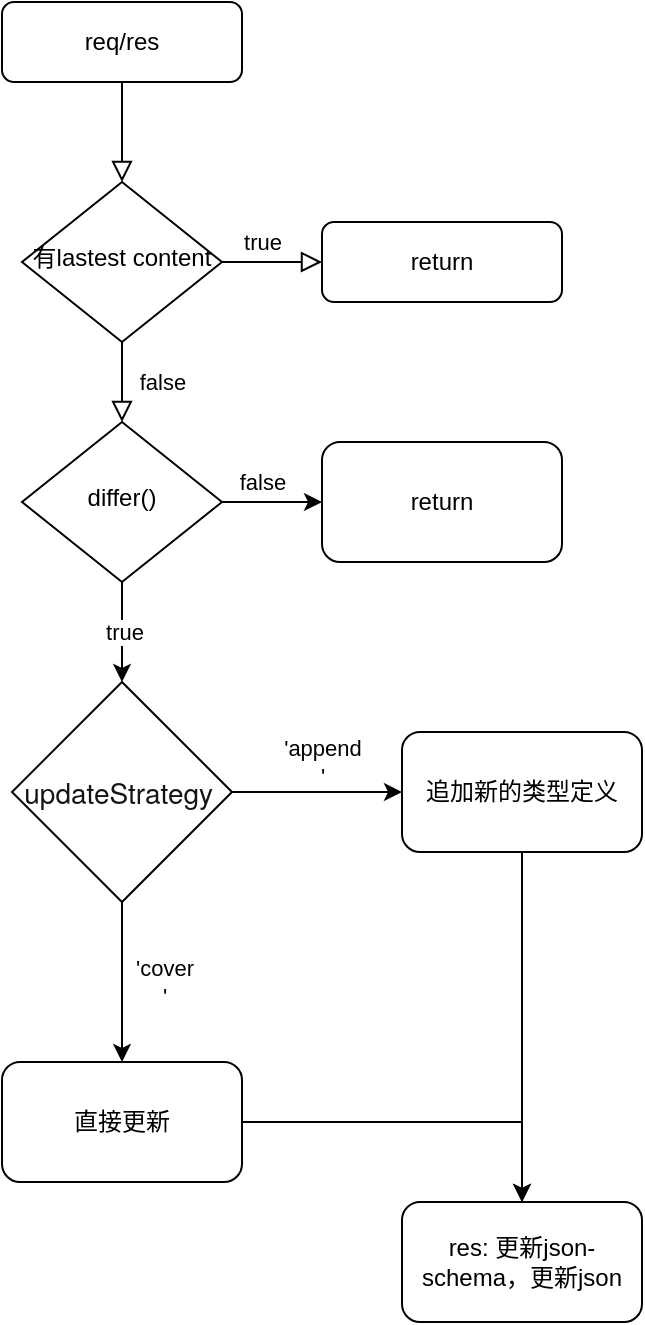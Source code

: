 <mxfile version="14.7.7" type="device"><diagram id="C5RBs43oDa-KdzZeNtuy" name="Page-1"><mxGraphModel dx="1170" dy="1131" grid="1" gridSize="10" guides="1" tooltips="1" connect="1" arrows="1" fold="1" page="1" pageScale="1" pageWidth="827" pageHeight="1169" math="0" shadow="0"><root><mxCell id="WIyWlLk6GJQsqaUBKTNV-0"/><mxCell id="WIyWlLk6GJQsqaUBKTNV-1" parent="WIyWlLk6GJQsqaUBKTNV-0"/><mxCell id="WIyWlLk6GJQsqaUBKTNV-2" value="" style="rounded=0;html=1;jettySize=auto;orthogonalLoop=1;fontSize=11;endArrow=block;endFill=0;endSize=8;strokeWidth=1;shadow=0;labelBackgroundColor=none;edgeStyle=orthogonalEdgeStyle;" parent="WIyWlLk6GJQsqaUBKTNV-1" source="WIyWlLk6GJQsqaUBKTNV-3" target="WIyWlLk6GJQsqaUBKTNV-6" edge="1"><mxGeometry relative="1" as="geometry"/></mxCell><mxCell id="WIyWlLk6GJQsqaUBKTNV-3" value="req/res" style="rounded=1;whiteSpace=wrap;html=1;fontSize=12;glass=0;strokeWidth=1;shadow=0;" parent="WIyWlLk6GJQsqaUBKTNV-1" vertex="1"><mxGeometry x="160" y="80" width="120" height="40" as="geometry"/></mxCell><mxCell id="WIyWlLk6GJQsqaUBKTNV-4" value="false" style="rounded=0;html=1;jettySize=auto;orthogonalLoop=1;fontSize=11;endArrow=block;endFill=0;endSize=8;strokeWidth=1;shadow=0;labelBackgroundColor=none;edgeStyle=orthogonalEdgeStyle;" parent="WIyWlLk6GJQsqaUBKTNV-1" source="WIyWlLk6GJQsqaUBKTNV-6" target="WIyWlLk6GJQsqaUBKTNV-10" edge="1"><mxGeometry y="20" relative="1" as="geometry"><mxPoint as="offset"/></mxGeometry></mxCell><mxCell id="WIyWlLk6GJQsqaUBKTNV-5" value="true" style="edgeStyle=orthogonalEdgeStyle;rounded=0;html=1;jettySize=auto;orthogonalLoop=1;fontSize=11;endArrow=block;endFill=0;endSize=8;strokeWidth=1;shadow=0;labelBackgroundColor=none;" parent="WIyWlLk6GJQsqaUBKTNV-1" source="WIyWlLk6GJQsqaUBKTNV-6" target="WIyWlLk6GJQsqaUBKTNV-7" edge="1"><mxGeometry x="-0.2" y="10" relative="1" as="geometry"><mxPoint as="offset"/></mxGeometry></mxCell><mxCell id="WIyWlLk6GJQsqaUBKTNV-6" value="有lastest content" style="rhombus;whiteSpace=wrap;html=1;shadow=0;fontFamily=Helvetica;fontSize=12;align=center;strokeWidth=1;spacing=6;spacingTop=-4;" parent="WIyWlLk6GJQsqaUBKTNV-1" vertex="1"><mxGeometry x="170" y="170" width="100" height="80" as="geometry"/></mxCell><mxCell id="WIyWlLk6GJQsqaUBKTNV-7" value="return" style="rounded=1;whiteSpace=wrap;html=1;fontSize=12;glass=0;strokeWidth=1;shadow=0;" parent="WIyWlLk6GJQsqaUBKTNV-1" vertex="1"><mxGeometry x="320" y="190" width="120" height="40" as="geometry"/></mxCell><mxCell id="jrhbLB4whIHCvCe0mVBf-1" value="true" style="edgeStyle=orthogonalEdgeStyle;rounded=0;orthogonalLoop=1;jettySize=auto;html=1;" edge="1" parent="WIyWlLk6GJQsqaUBKTNV-1" source="WIyWlLk6GJQsqaUBKTNV-10"><mxGeometry relative="1" as="geometry"><mxPoint x="220" y="420" as="targetPoint"/></mxGeometry></mxCell><mxCell id="jrhbLB4whIHCvCe0mVBf-3" value="false" style="edgeStyle=orthogonalEdgeStyle;rounded=0;orthogonalLoop=1;jettySize=auto;html=1;" edge="1" parent="WIyWlLk6GJQsqaUBKTNV-1" source="WIyWlLk6GJQsqaUBKTNV-10"><mxGeometry x="-0.2" y="10" relative="1" as="geometry"><mxPoint x="320" y="330" as="targetPoint"/><mxPoint as="offset"/></mxGeometry></mxCell><mxCell id="WIyWlLk6GJQsqaUBKTNV-10" value="differ()" style="rhombus;whiteSpace=wrap;html=1;shadow=0;fontFamily=Helvetica;fontSize=12;align=center;strokeWidth=1;spacing=6;spacingTop=-4;" parent="WIyWlLk6GJQsqaUBKTNV-1" vertex="1"><mxGeometry x="170" y="290" width="100" height="80" as="geometry"/></mxCell><mxCell id="jrhbLB4whIHCvCe0mVBf-7" value="'append&lt;br&gt;'" style="edgeStyle=orthogonalEdgeStyle;rounded=0;orthogonalLoop=1;jettySize=auto;html=1;" edge="1" parent="WIyWlLk6GJQsqaUBKTNV-1" source="jrhbLB4whIHCvCe0mVBf-5"><mxGeometry x="0.059" y="15" relative="1" as="geometry"><mxPoint x="360" y="475" as="targetPoint"/><mxPoint as="offset"/></mxGeometry></mxCell><mxCell id="jrhbLB4whIHCvCe0mVBf-9" value="" style="edgeStyle=orthogonalEdgeStyle;rounded=0;orthogonalLoop=1;jettySize=auto;html=1;" edge="1" parent="WIyWlLk6GJQsqaUBKTNV-1" source="jrhbLB4whIHCvCe0mVBf-5"><mxGeometry relative="1" as="geometry"><mxPoint x="220" y="610" as="targetPoint"/></mxGeometry></mxCell><mxCell id="jrhbLB4whIHCvCe0mVBf-10" value="'cover&lt;br&gt;'" style="edgeLabel;html=1;align=center;verticalAlign=middle;resizable=0;points=[];" vertex="1" connectable="0" parent="jrhbLB4whIHCvCe0mVBf-9"><mxGeometry x="0.048" y="2" relative="1" as="geometry"><mxPoint x="18" y="-2" as="offset"/></mxGeometry></mxCell><mxCell id="jrhbLB4whIHCvCe0mVBf-5" value="&lt;span style=&quot;color: rgb(18 , 20 , 22) ; font-family: &amp;#34;helvetica neue&amp;#34; ; font-size: 14px&quot;&gt;updateStrategy&lt;/span&gt;&lt;span&gt;&amp;nbsp;&lt;/span&gt;" style="rhombus;whiteSpace=wrap;html=1;" vertex="1" parent="WIyWlLk6GJQsqaUBKTNV-1"><mxGeometry x="165" y="420" width="110" height="110" as="geometry"/></mxCell><mxCell id="jrhbLB4whIHCvCe0mVBf-18" value="" style="edgeStyle=orthogonalEdgeStyle;rounded=0;orthogonalLoop=1;jettySize=auto;html=1;" edge="1" parent="WIyWlLk6GJQsqaUBKTNV-1" source="jrhbLB4whIHCvCe0mVBf-13" target="jrhbLB4whIHCvCe0mVBf-17"><mxGeometry relative="1" as="geometry"/></mxCell><mxCell id="jrhbLB4whIHCvCe0mVBf-13" value="&lt;span style=&quot;font-family: &amp;#34;helvetica&amp;#34;&quot;&gt;追加新的类型定义&lt;/span&gt;" style="rounded=1;whiteSpace=wrap;html=1;" vertex="1" parent="WIyWlLk6GJQsqaUBKTNV-1"><mxGeometry x="360" y="445" width="120" height="60" as="geometry"/></mxCell><mxCell id="jrhbLB4whIHCvCe0mVBf-14" value="&lt;span&gt;return&lt;/span&gt;" style="rounded=1;whiteSpace=wrap;html=1;" vertex="1" parent="WIyWlLk6GJQsqaUBKTNV-1"><mxGeometry x="320" y="300" width="120" height="60" as="geometry"/></mxCell><mxCell id="jrhbLB4whIHCvCe0mVBf-19" value="" style="edgeStyle=orthogonalEdgeStyle;rounded=0;orthogonalLoop=1;jettySize=auto;html=1;" edge="1" parent="WIyWlLk6GJQsqaUBKTNV-1" source="jrhbLB4whIHCvCe0mVBf-15" target="jrhbLB4whIHCvCe0mVBf-17"><mxGeometry relative="1" as="geometry"/></mxCell><mxCell id="jrhbLB4whIHCvCe0mVBf-15" value="&lt;span&gt;直接更新&lt;/span&gt;" style="rounded=1;whiteSpace=wrap;html=1;" vertex="1" parent="WIyWlLk6GJQsqaUBKTNV-1"><mxGeometry x="160" y="610" width="120" height="60" as="geometry"/></mxCell><mxCell id="jrhbLB4whIHCvCe0mVBf-17" value="res: 更新json-schema，更新json" style="whiteSpace=wrap;html=1;rounded=1;" vertex="1" parent="WIyWlLk6GJQsqaUBKTNV-1"><mxGeometry x="360" y="680" width="120" height="60" as="geometry"/></mxCell></root></mxGraphModel></diagram></mxfile>